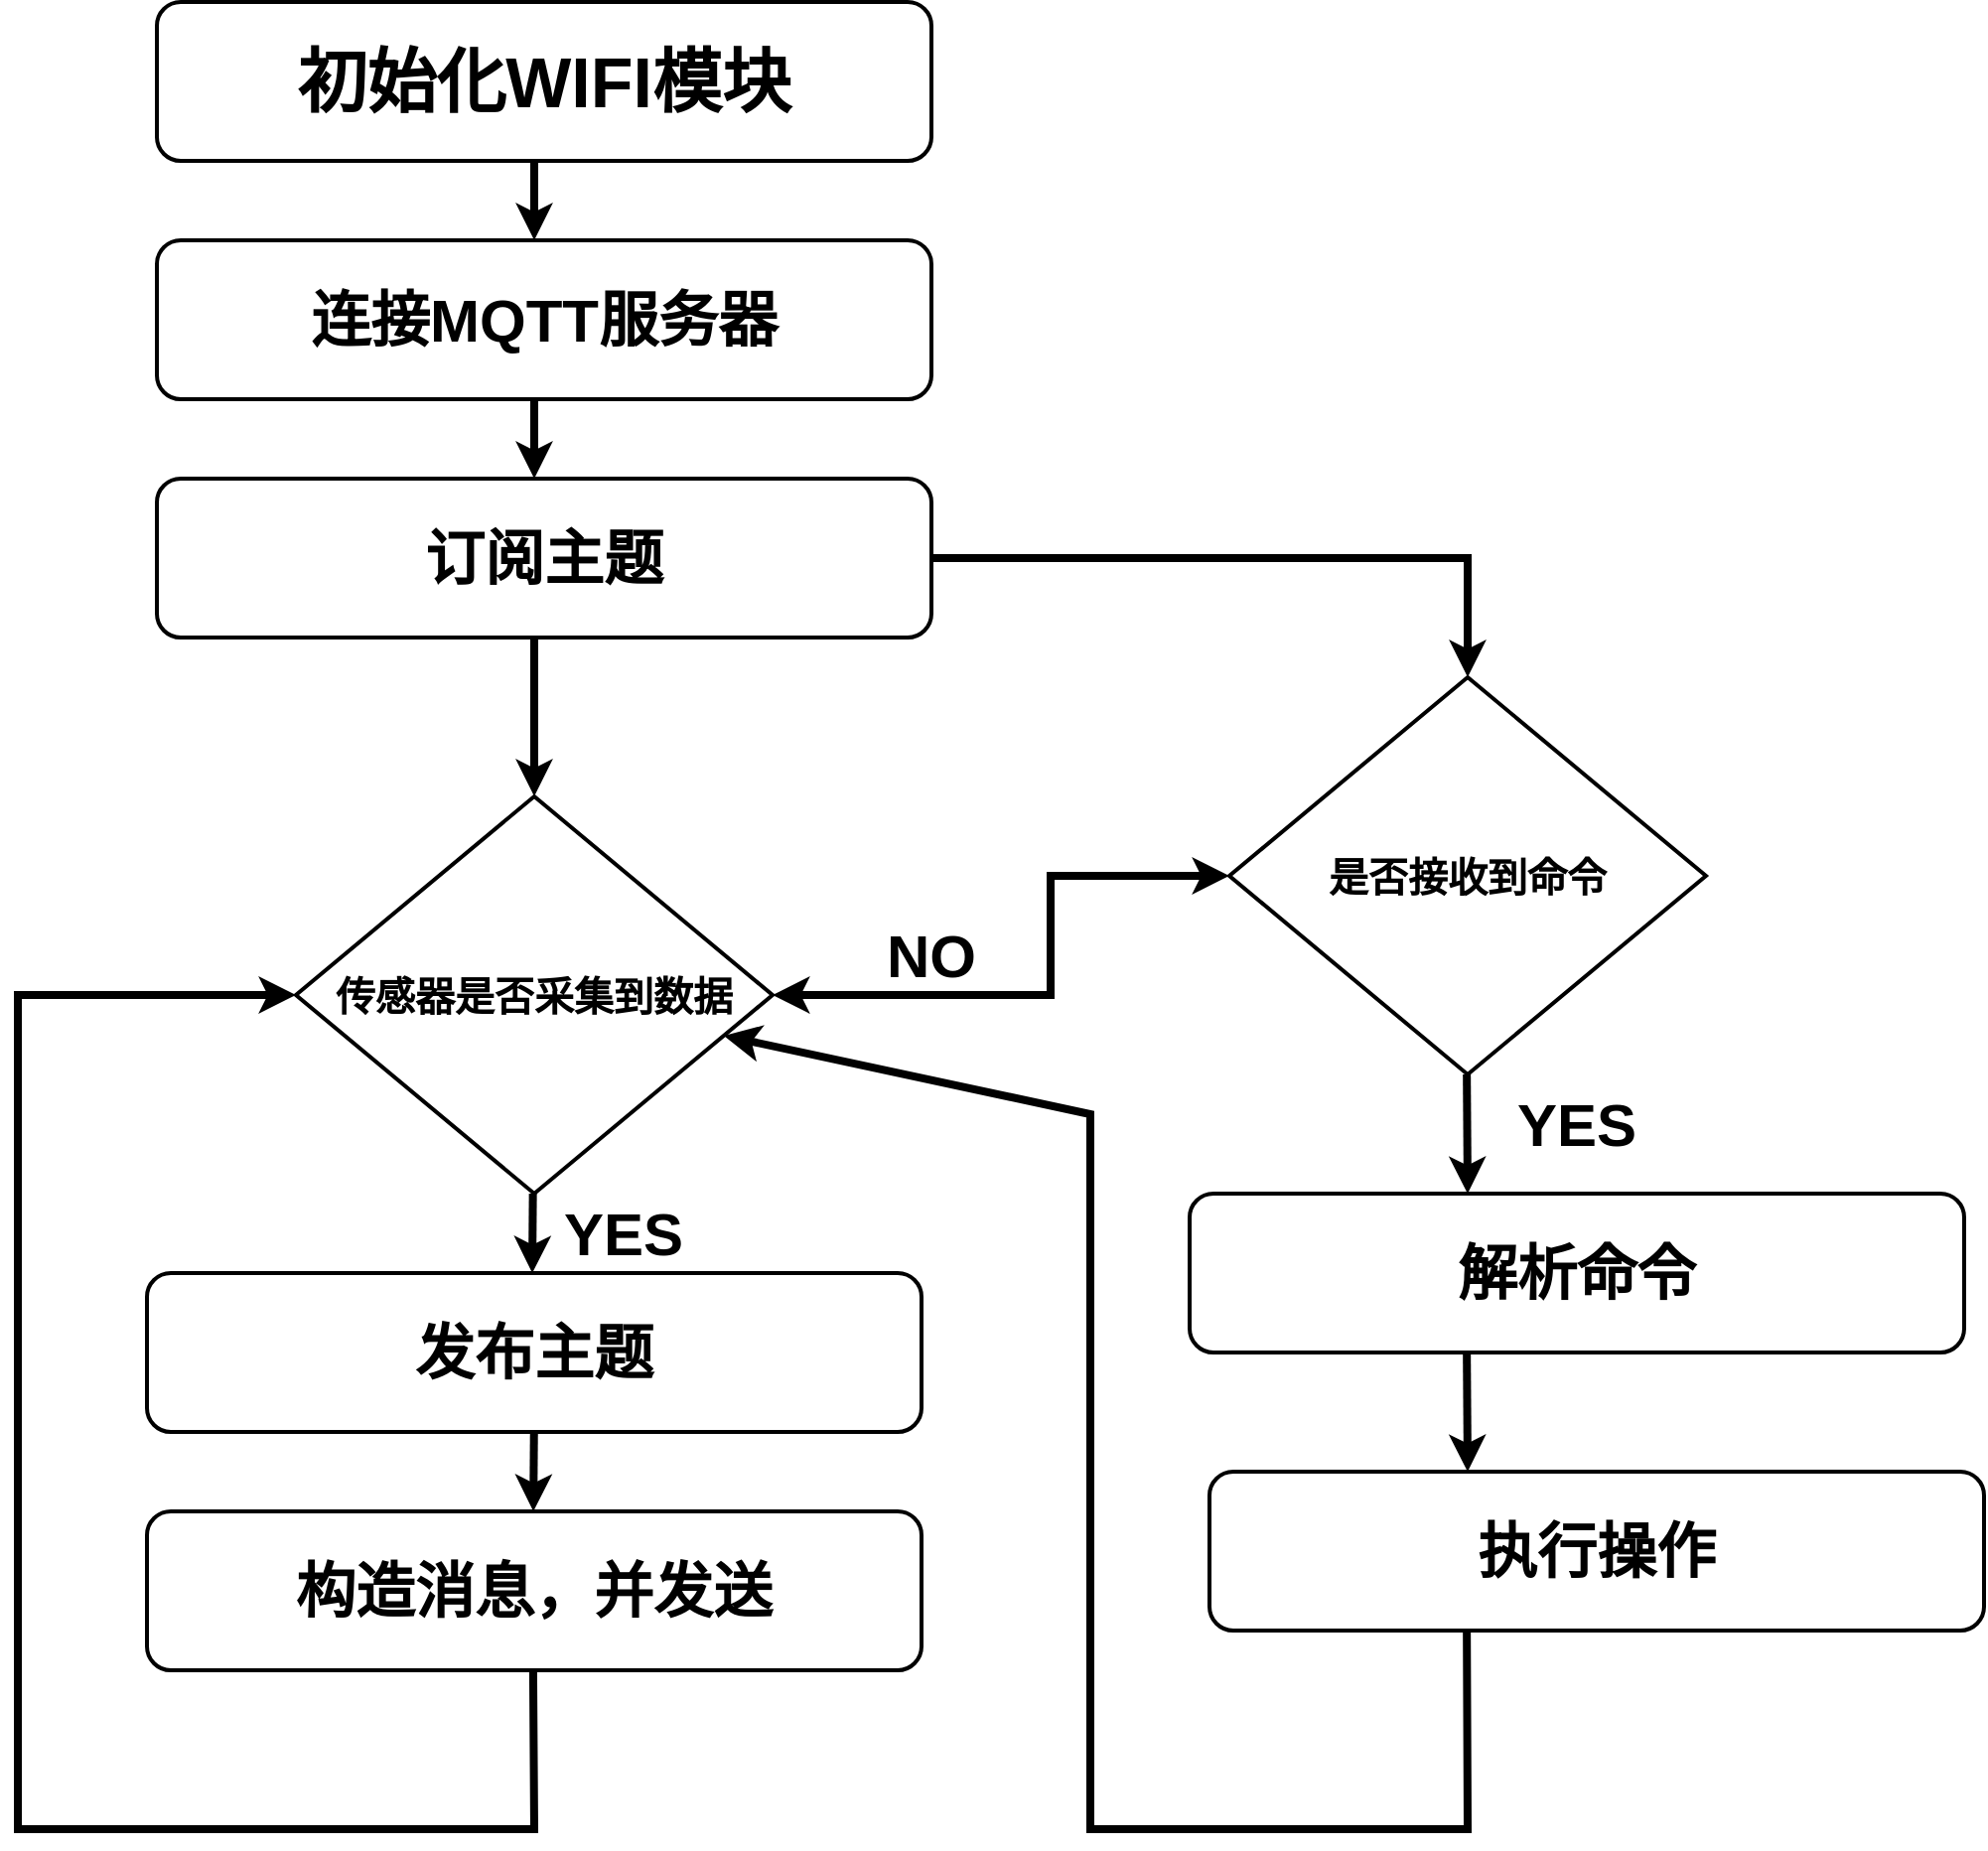 <mxfile version="24.6.1" type="device">
  <diagram id="C5RBs43oDa-KdzZeNtuy" name="Page-1">
    <mxGraphModel dx="2390" dy="1393" grid="1" gridSize="10" guides="1" tooltips="1" connect="1" arrows="1" fold="1" page="1" pageScale="1" pageWidth="827" pageHeight="1169" math="0" shadow="0">
      <root>
        <mxCell id="WIyWlLk6GJQsqaUBKTNV-0" />
        <mxCell id="WIyWlLk6GJQsqaUBKTNV-1" parent="WIyWlLk6GJQsqaUBKTNV-0" />
        <mxCell id="HKEIIC1cY6O2OnKMWoh6-0" value="&lt;span style=&quot;font-size: 35px;&quot;&gt;&lt;b&gt;初始化WIFI模块&lt;/b&gt;&lt;/span&gt;" style="rounded=1;whiteSpace=wrap;html=1;strokeWidth=2;" vertex="1" parent="WIyWlLk6GJQsqaUBKTNV-1">
          <mxGeometry x="190" y="40" width="390" height="80" as="geometry" />
        </mxCell>
        <mxCell id="HKEIIC1cY6O2OnKMWoh6-1" value="&lt;span style=&quot;font-size: 30px;&quot;&gt;&lt;b&gt;连接MQTT服务器&lt;/b&gt;&lt;/span&gt;" style="rounded=1;whiteSpace=wrap;html=1;strokeWidth=2;" vertex="1" parent="WIyWlLk6GJQsqaUBKTNV-1">
          <mxGeometry x="190" y="160" width="390" height="80" as="geometry" />
        </mxCell>
        <mxCell id="HKEIIC1cY6O2OnKMWoh6-2" value="&lt;span style=&quot;font-size: 30px;&quot;&gt;&lt;b&gt;订阅主题&lt;/b&gt;&lt;/span&gt;" style="rounded=1;whiteSpace=wrap;html=1;strokeWidth=2;" vertex="1" parent="WIyWlLk6GJQsqaUBKTNV-1">
          <mxGeometry x="190" y="280" width="390" height="80" as="geometry" />
        </mxCell>
        <mxCell id="HKEIIC1cY6O2OnKMWoh6-3" value="" style="endArrow=classic;html=1;rounded=0;strokeWidth=4;" edge="1" parent="WIyWlLk6GJQsqaUBKTNV-1">
          <mxGeometry width="50" height="50" relative="1" as="geometry">
            <mxPoint x="380" y="120" as="sourcePoint" />
            <mxPoint x="380" y="160" as="targetPoint" />
          </mxGeometry>
        </mxCell>
        <mxCell id="HKEIIC1cY6O2OnKMWoh6-4" value="" style="endArrow=classic;html=1;rounded=0;strokeWidth=4;" edge="1" parent="WIyWlLk6GJQsqaUBKTNV-1">
          <mxGeometry width="50" height="50" relative="1" as="geometry">
            <mxPoint x="380" y="240" as="sourcePoint" />
            <mxPoint x="380" y="280" as="targetPoint" />
          </mxGeometry>
        </mxCell>
        <mxCell id="HKEIIC1cY6O2OnKMWoh6-25" value="&lt;span style=&quot;font-size: 20px;&quot;&gt;&lt;b&gt;传感器是否采集到数据&lt;/b&gt;&lt;/span&gt;" style="rhombus;whiteSpace=wrap;html=1;strokeWidth=2;" vertex="1" parent="WIyWlLk6GJQsqaUBKTNV-1">
          <mxGeometry x="260" y="440" width="240" height="200" as="geometry" />
        </mxCell>
        <mxCell id="HKEIIC1cY6O2OnKMWoh6-26" value="" style="endArrow=classic;html=1;rounded=0;strokeWidth=4;entryX=0.5;entryY=0;entryDx=0;entryDy=0;" edge="1" parent="WIyWlLk6GJQsqaUBKTNV-1" target="HKEIIC1cY6O2OnKMWoh6-25">
          <mxGeometry width="50" height="50" relative="1" as="geometry">
            <mxPoint x="380" y="360" as="sourcePoint" />
            <mxPoint x="380" y="400" as="targetPoint" />
          </mxGeometry>
        </mxCell>
        <mxCell id="HKEIIC1cY6O2OnKMWoh6-27" value="" style="endArrow=classic;html=1;rounded=0;strokeWidth=4;" edge="1" parent="WIyWlLk6GJQsqaUBKTNV-1">
          <mxGeometry width="50" height="50" relative="1" as="geometry">
            <mxPoint x="379.33" y="640" as="sourcePoint" />
            <mxPoint x="379" y="680" as="targetPoint" />
          </mxGeometry>
        </mxCell>
        <mxCell id="HKEIIC1cY6O2OnKMWoh6-28" value="&lt;span style=&quot;font-size: 30px;&quot;&gt;&lt;b&gt;发布主题&lt;/b&gt;&lt;/span&gt;" style="rounded=1;whiteSpace=wrap;html=1;strokeWidth=2;" vertex="1" parent="WIyWlLk6GJQsqaUBKTNV-1">
          <mxGeometry x="185" y="680" width="390" height="80" as="geometry" />
        </mxCell>
        <mxCell id="HKEIIC1cY6O2OnKMWoh6-29" value="&lt;span style=&quot;font-size: 30px;&quot;&gt;&lt;b&gt;构造消息，并发送&lt;/b&gt;&lt;/span&gt;" style="rounded=1;whiteSpace=wrap;html=1;strokeWidth=2;" vertex="1" parent="WIyWlLk6GJQsqaUBKTNV-1">
          <mxGeometry x="185" y="800" width="390" height="80" as="geometry" />
        </mxCell>
        <mxCell id="HKEIIC1cY6O2OnKMWoh6-30" value="" style="endArrow=classic;html=1;rounded=0;strokeWidth=4;" edge="1" parent="WIyWlLk6GJQsqaUBKTNV-1">
          <mxGeometry width="50" height="50" relative="1" as="geometry">
            <mxPoint x="379.88" y="760" as="sourcePoint" />
            <mxPoint x="379.55" y="800" as="targetPoint" />
          </mxGeometry>
        </mxCell>
        <mxCell id="HKEIIC1cY6O2OnKMWoh6-31" value="&lt;font style=&quot;font-size: 30px;&quot;&gt;&lt;b&gt;YES&lt;/b&gt;&lt;/font&gt;" style="text;html=1;align=center;verticalAlign=middle;whiteSpace=wrap;rounded=0;" vertex="1" parent="WIyWlLk6GJQsqaUBKTNV-1">
          <mxGeometry x="380" y="640" width="90" height="40" as="geometry" />
        </mxCell>
        <mxCell id="HKEIIC1cY6O2OnKMWoh6-32" value="" style="endArrow=classic;html=1;rounded=0;strokeWidth=4;entryX=0;entryY=0.5;entryDx=0;entryDy=0;" edge="1" parent="WIyWlLk6GJQsqaUBKTNV-1" target="HKEIIC1cY6O2OnKMWoh6-25">
          <mxGeometry width="50" height="50" relative="1" as="geometry">
            <mxPoint x="379.46" y="880" as="sourcePoint" />
            <mxPoint x="120" y="520" as="targetPoint" />
            <Array as="points">
              <mxPoint x="380" y="960" />
              <mxPoint x="120" y="960" />
              <mxPoint x="120" y="540" />
            </Array>
          </mxGeometry>
        </mxCell>
        <mxCell id="HKEIIC1cY6O2OnKMWoh6-34" value="&lt;font style=&quot;font-size: 20px;&quot;&gt;&lt;b&gt;是否接收到命令&lt;/b&gt;&lt;/font&gt;" style="rhombus;whiteSpace=wrap;html=1;strokeWidth=2;" vertex="1" parent="WIyWlLk6GJQsqaUBKTNV-1">
          <mxGeometry x="730" y="380" width="240" height="200" as="geometry" />
        </mxCell>
        <mxCell id="HKEIIC1cY6O2OnKMWoh6-35" value="&lt;font style=&quot;font-size: 30px;&quot;&gt;&lt;b&gt;NO&lt;/b&gt;&lt;/font&gt;" style="text;html=1;align=center;verticalAlign=middle;whiteSpace=wrap;rounded=0;" vertex="1" parent="WIyWlLk6GJQsqaUBKTNV-1">
          <mxGeometry x="550" y="500" width="60" height="40" as="geometry" />
        </mxCell>
        <mxCell id="HKEIIC1cY6O2OnKMWoh6-36" value="" style="endArrow=classic;html=1;rounded=0;strokeWidth=4;entryX=0.5;entryY=0;entryDx=0;entryDy=0;" edge="1" parent="WIyWlLk6GJQsqaUBKTNV-1" target="HKEIIC1cY6O2OnKMWoh6-34">
          <mxGeometry width="50" height="50" relative="1" as="geometry">
            <mxPoint x="580" y="320" as="sourcePoint" />
            <mxPoint x="850" y="320" as="targetPoint" />
            <Array as="points">
              <mxPoint x="850" y="320" />
            </Array>
          </mxGeometry>
        </mxCell>
        <mxCell id="HKEIIC1cY6O2OnKMWoh6-39" value="&lt;font style=&quot;font-size: 30px;&quot;&gt;&lt;b&gt;YES&lt;/b&gt;&lt;/font&gt;" style="text;html=1;align=center;verticalAlign=middle;whiteSpace=wrap;rounded=0;" vertex="1" parent="WIyWlLk6GJQsqaUBKTNV-1">
          <mxGeometry x="860" y="585" width="90" height="40" as="geometry" />
        </mxCell>
        <mxCell id="HKEIIC1cY6O2OnKMWoh6-40" value="" style="endArrow=classic;html=1;rounded=0;strokeWidth=4;" edge="1" parent="WIyWlLk6GJQsqaUBKTNV-1">
          <mxGeometry width="50" height="50" relative="1" as="geometry">
            <mxPoint x="849.57" y="580" as="sourcePoint" />
            <mxPoint x="850" y="640" as="targetPoint" />
          </mxGeometry>
        </mxCell>
        <mxCell id="HKEIIC1cY6O2OnKMWoh6-42" value="&lt;span style=&quot;font-size: 30px;&quot;&gt;&lt;b&gt;解析命令&lt;/b&gt;&lt;/span&gt;" style="rounded=1;whiteSpace=wrap;html=1;strokeWidth=2;" vertex="1" parent="WIyWlLk6GJQsqaUBKTNV-1">
          <mxGeometry x="710" y="640" width="390" height="80" as="geometry" />
        </mxCell>
        <mxCell id="HKEIIC1cY6O2OnKMWoh6-43" value="" style="endArrow=classic;html=1;rounded=0;strokeWidth=4;" edge="1" parent="WIyWlLk6GJQsqaUBKTNV-1">
          <mxGeometry width="50" height="50" relative="1" as="geometry">
            <mxPoint x="849.57" y="720" as="sourcePoint" />
            <mxPoint x="850" y="780" as="targetPoint" />
          </mxGeometry>
        </mxCell>
        <mxCell id="HKEIIC1cY6O2OnKMWoh6-44" value="&lt;span style=&quot;font-size: 30px;&quot;&gt;&lt;b&gt;执行操作&lt;/b&gt;&lt;/span&gt;" style="rounded=1;whiteSpace=wrap;html=1;strokeWidth=2;" vertex="1" parent="WIyWlLk6GJQsqaUBKTNV-1">
          <mxGeometry x="720" y="780" width="390" height="80" as="geometry" />
        </mxCell>
        <mxCell id="HKEIIC1cY6O2OnKMWoh6-45" value="" style="endArrow=classic;startArrow=classic;html=1;rounded=0;entryX=0;entryY=0.5;entryDx=0;entryDy=0;strokeWidth=4;" edge="1" parent="WIyWlLk6GJQsqaUBKTNV-1" target="HKEIIC1cY6O2OnKMWoh6-34">
          <mxGeometry width="50" height="50" relative="1" as="geometry">
            <mxPoint x="500" y="540" as="sourcePoint" />
            <mxPoint x="550" y="490" as="targetPoint" />
            <Array as="points">
              <mxPoint x="640" y="540" />
              <mxPoint x="640" y="480" />
            </Array>
          </mxGeometry>
        </mxCell>
        <mxCell id="HKEIIC1cY6O2OnKMWoh6-46" value="" style="endArrow=classic;html=1;rounded=0;strokeWidth=4;" edge="1" parent="WIyWlLk6GJQsqaUBKTNV-1" target="HKEIIC1cY6O2OnKMWoh6-25">
          <mxGeometry width="50" height="50" relative="1" as="geometry">
            <mxPoint x="849.57" y="860" as="sourcePoint" />
            <mxPoint x="850" y="920" as="targetPoint" />
            <Array as="points">
              <mxPoint x="850" y="960" />
              <mxPoint x="660" y="960" />
              <mxPoint x="660" y="600" />
            </Array>
          </mxGeometry>
        </mxCell>
      </root>
    </mxGraphModel>
  </diagram>
</mxfile>

